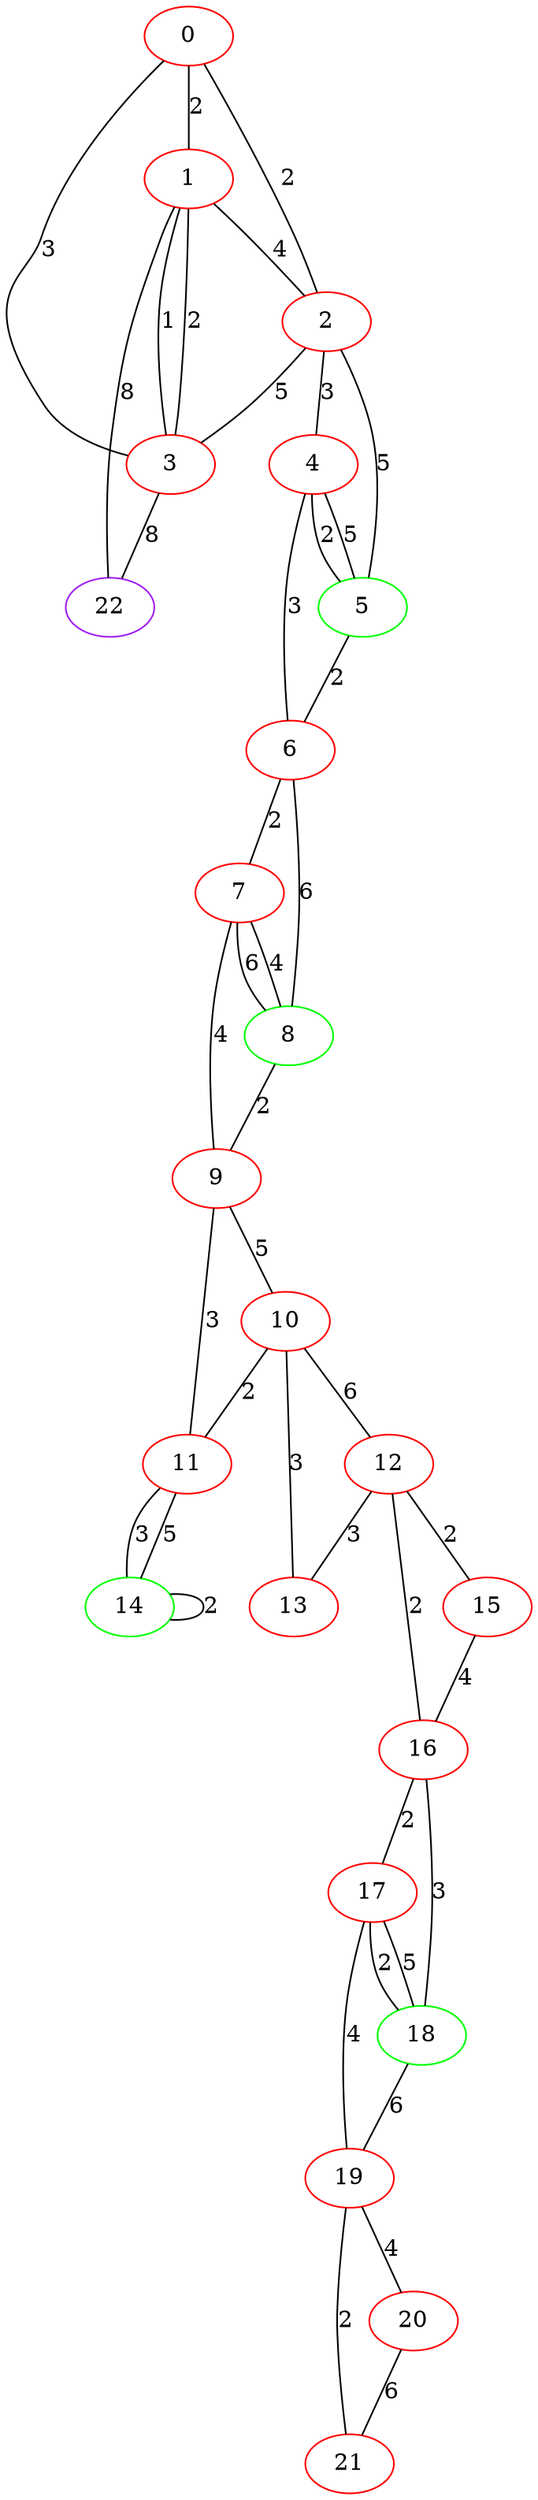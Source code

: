 graph "" {
0 [color=red, weight=1];
1 [color=red, weight=1];
2 [color=red, weight=1];
3 [color=red, weight=1];
4 [color=red, weight=1];
5 [color=green, weight=2];
6 [color=red, weight=1];
7 [color=red, weight=1];
8 [color=green, weight=2];
9 [color=red, weight=1];
10 [color=red, weight=1];
11 [color=red, weight=1];
12 [color=red, weight=1];
13 [color=red, weight=1];
14 [color=green, weight=2];
15 [color=red, weight=1];
16 [color=red, weight=1];
17 [color=red, weight=1];
18 [color=green, weight=2];
19 [color=red, weight=1];
20 [color=red, weight=1];
21 [color=red, weight=1];
22 [color=purple, weight=4];
0 -- 1  [key=0, label=2];
0 -- 2  [key=0, label=2];
0 -- 3  [key=0, label=3];
1 -- 2  [key=0, label=4];
1 -- 3  [key=0, label=2];
1 -- 3  [key=1, label=1];
1 -- 22  [key=0, label=8];
2 -- 3  [key=0, label=5];
2 -- 4  [key=0, label=3];
2 -- 5  [key=0, label=5];
3 -- 22  [key=0, label=8];
4 -- 5  [key=0, label=2];
4 -- 5  [key=1, label=5];
4 -- 6  [key=0, label=3];
5 -- 6  [key=0, label=2];
6 -- 8  [key=0, label=6];
6 -- 7  [key=0, label=2];
7 -- 8  [key=0, label=4];
7 -- 8  [key=1, label=6];
7 -- 9  [key=0, label=4];
8 -- 9  [key=0, label=2];
9 -- 10  [key=0, label=5];
9 -- 11  [key=0, label=3];
10 -- 11  [key=0, label=2];
10 -- 12  [key=0, label=6];
10 -- 13  [key=0, label=3];
11 -- 14  [key=0, label=3];
11 -- 14  [key=1, label=5];
12 -- 16  [key=0, label=2];
12 -- 13  [key=0, label=3];
12 -- 15  [key=0, label=2];
14 -- 14  [key=0, label=2];
15 -- 16  [key=0, label=4];
16 -- 17  [key=0, label=2];
16 -- 18  [key=0, label=3];
17 -- 18  [key=0, label=5];
17 -- 18  [key=1, label=2];
17 -- 19  [key=0, label=4];
18 -- 19  [key=0, label=6];
19 -- 20  [key=0, label=4];
19 -- 21  [key=0, label=2];
20 -- 21  [key=0, label=6];
}
